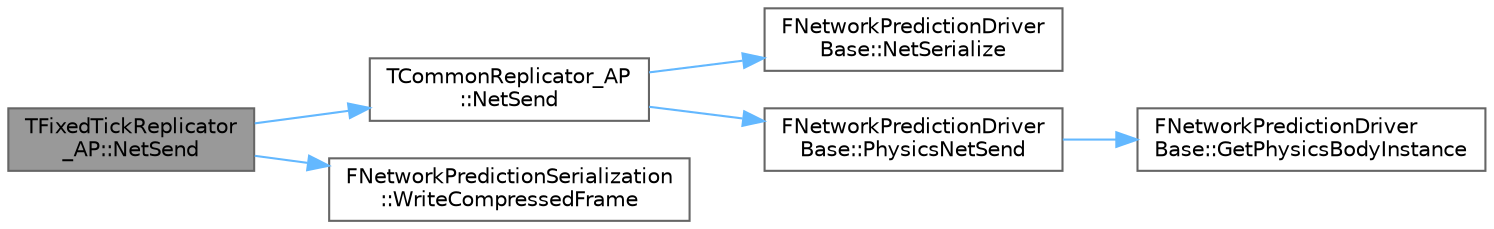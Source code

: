 digraph "TFixedTickReplicator_AP::NetSend"
{
 // INTERACTIVE_SVG=YES
 // LATEX_PDF_SIZE
  bgcolor="transparent";
  edge [fontname=Helvetica,fontsize=10,labelfontname=Helvetica,labelfontsize=10];
  node [fontname=Helvetica,fontsize=10,shape=box,height=0.2,width=0.4];
  rankdir="LR";
  Node1 [id="Node000001",label="TFixedTickReplicator\l_AP::NetSend",height=0.2,width=0.4,color="gray40", fillcolor="grey60", style="filled", fontcolor="black",tooltip=" "];
  Node1 -> Node2 [id="edge1_Node000001_Node000002",color="steelblue1",style="solid",tooltip=" "];
  Node2 [id="Node000002",label="TCommonReplicator_AP\l::NetSend",height=0.2,width=0.4,color="grey40", fillcolor="white", style="filled",URL="$db/d88/classTCommonReplicator__AP.html#a9ac63986ef38ad40d7f610cd16c23106",tooltip=" "];
  Node2 -> Node3 [id="edge2_Node000002_Node000003",color="steelblue1",style="solid",tooltip=" "];
  Node3 [id="Node000003",label="FNetworkPredictionDriver\lBase::NetSerialize",height=0.2,width=0.4,color="grey40", fillcolor="white", style="filled",URL="$d9/d6a/structFNetworkPredictionDriverBase.html#ab721edb6b3d06c7af7e2e72599c0b945",tooltip=" "];
  Node2 -> Node4 [id="edge3_Node000002_Node000004",color="steelblue1",style="solid",tooltip=" "];
  Node4 [id="Node000004",label="FNetworkPredictionDriver\lBase::PhysicsNetSend",height=0.2,width=0.4,color="grey40", fillcolor="white", style="filled",URL="$d9/d6a/structFNetworkPredictionDriverBase.html#ae99d85fcf42f7ef10d40ee92b1ed8b38",tooltip=" "];
  Node4 -> Node5 [id="edge4_Node000004_Node000005",color="steelblue1",style="solid",tooltip=" "];
  Node5 [id="Node000005",label="FNetworkPredictionDriver\lBase::GetPhysicsBodyInstance",height=0.2,width=0.4,color="grey40", fillcolor="white", style="filled",URL="$d9/d6a/structFNetworkPredictionDriverBase.html#a0695e506f9d4434d8cffd0f5cea06381",tooltip=" "];
  Node1 -> Node6 [id="edge5_Node000001_Node000006",color="steelblue1",style="solid",tooltip=" "];
  Node6 [id="Node000006",label="FNetworkPredictionSerialization\l::WriteCompressedFrame",height=0.2,width=0.4,color="grey40", fillcolor="white", style="filled",URL="$db/d72/structFNetworkPredictionSerialization.html#a80d601d63b13367d847f30a8faa8187b",tooltip=" "];
}
